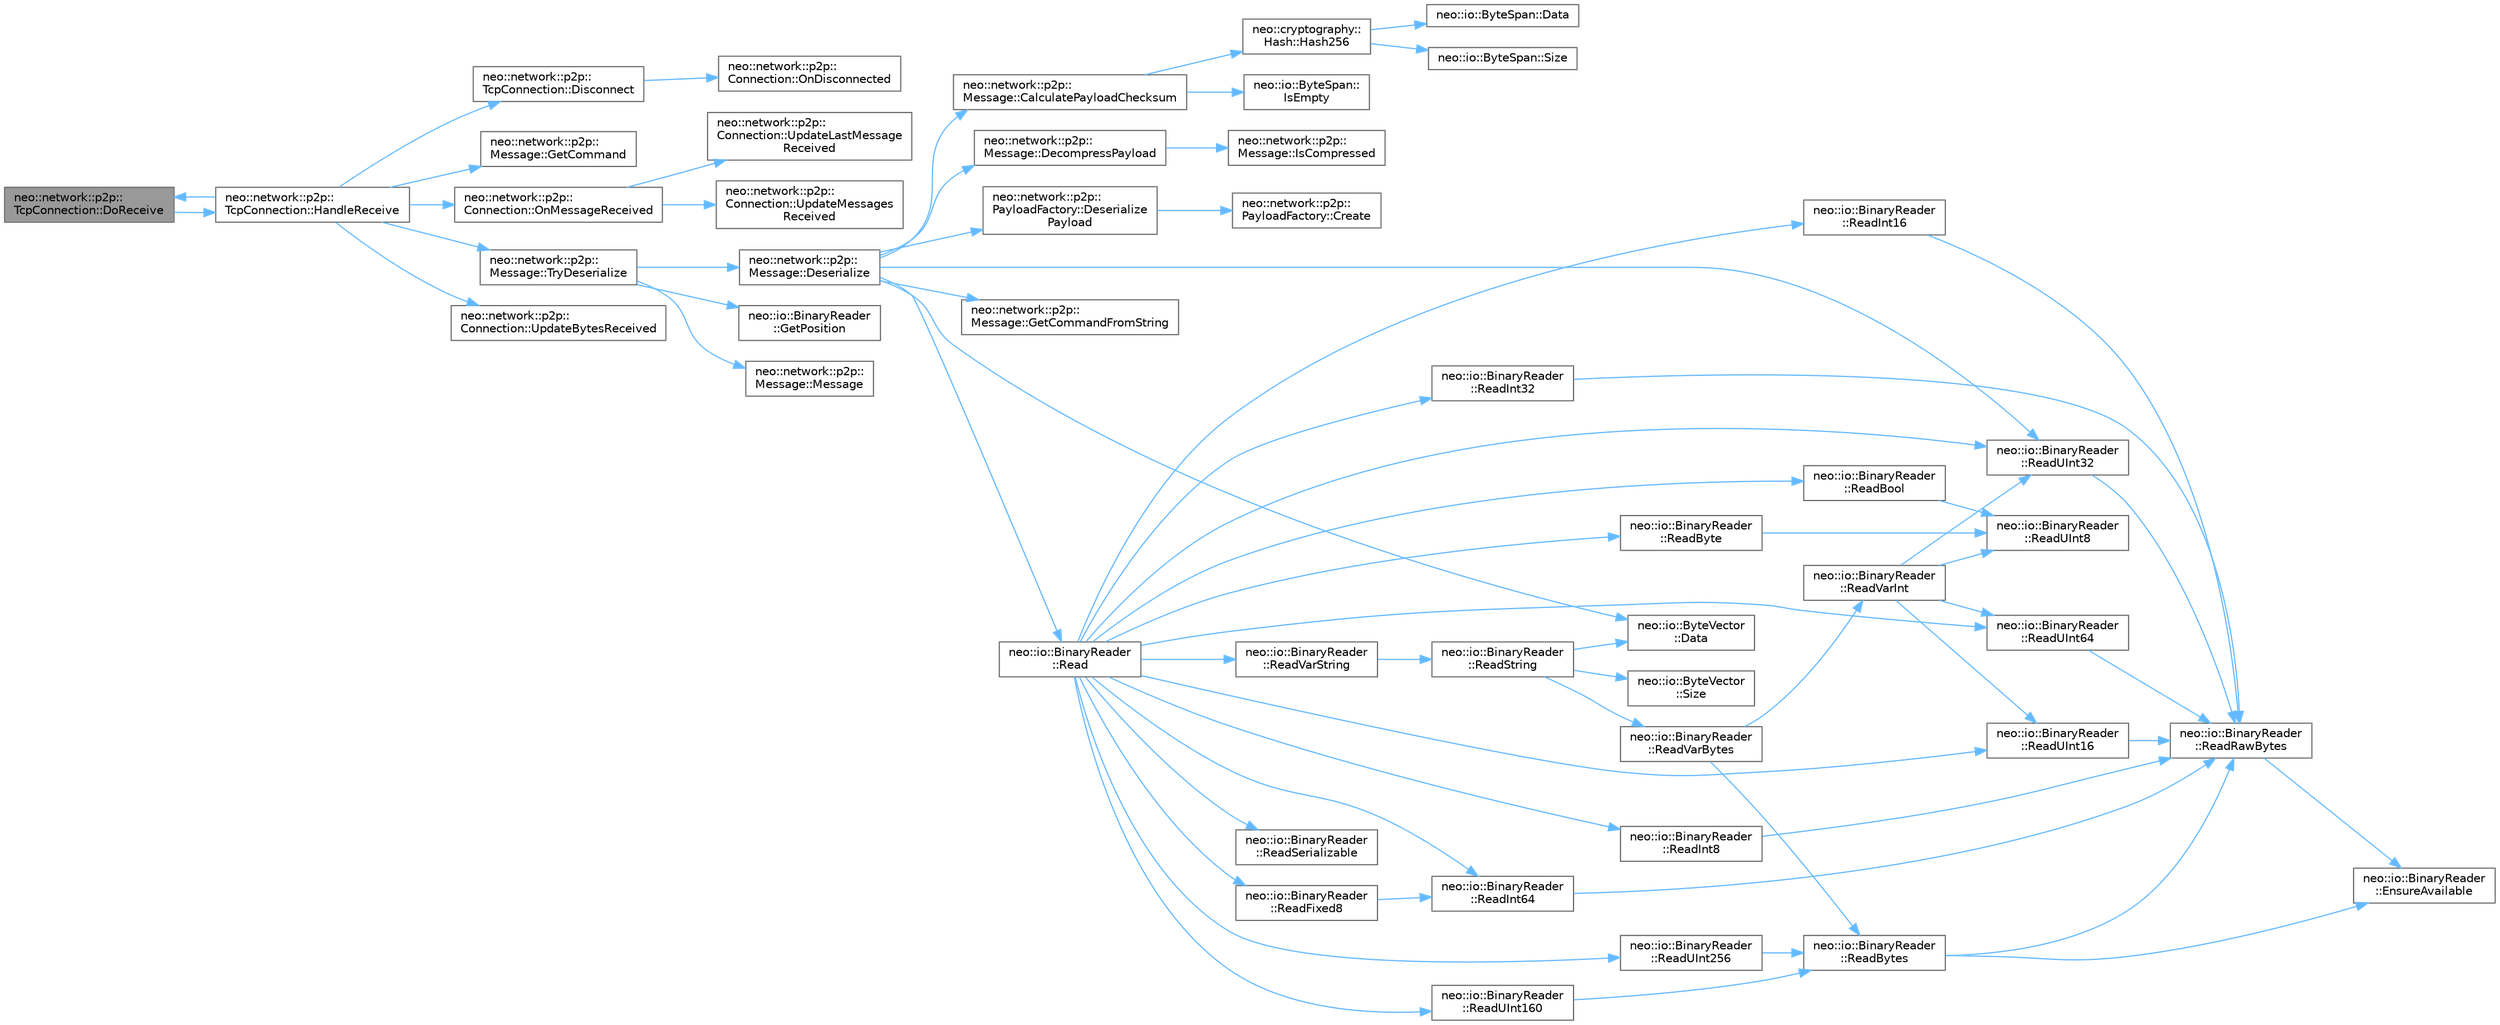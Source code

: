 digraph "neo::network::p2p::TcpConnection::DoReceive"
{
 // LATEX_PDF_SIZE
  bgcolor="transparent";
  edge [fontname=Helvetica,fontsize=10,labelfontname=Helvetica,labelfontsize=10];
  node [fontname=Helvetica,fontsize=10,shape=box,height=0.2,width=0.4];
  rankdir="LR";
  Node1 [id="Node000001",label="neo::network::p2p::\lTcpConnection::DoReceive",height=0.2,width=0.4,color="gray40", fillcolor="grey60", style="filled", fontcolor="black",tooltip=" "];
  Node1 -> Node2 [id="edge66_Node000001_Node000002",color="steelblue1",style="solid",tooltip=" "];
  Node2 [id="Node000002",label="neo::network::p2p::\lTcpConnection::HandleReceive",height=0.2,width=0.4,color="grey40", fillcolor="white", style="filled",URL="$classneo_1_1network_1_1p2p_1_1_tcp_connection.html#ae93cb2c6443cb2629ba82f3a967d8af4",tooltip=" "];
  Node2 -> Node3 [id="edge67_Node000002_Node000003",color="steelblue1",style="solid",tooltip=" "];
  Node3 [id="Node000003",label="neo::network::p2p::\lTcpConnection::Disconnect",height=0.2,width=0.4,color="grey40", fillcolor="white", style="filled",URL="$classneo_1_1network_1_1p2p_1_1_tcp_connection.html#acb68bd163d9e0a4df4f66866f8bdd465",tooltip="Disconnects from the remote node."];
  Node3 -> Node4 [id="edge68_Node000003_Node000004",color="steelblue1",style="solid",tooltip=" "];
  Node4 [id="Node000004",label="neo::network::p2p::\lConnection::OnDisconnected",height=0.2,width=0.4,color="grey40", fillcolor="white", style="filled",URL="$classneo_1_1network_1_1p2p_1_1_connection.html#abf1fd278093a903e6111c68f6fc98161",tooltip="Called when the connection is disconnected."];
  Node2 -> Node1 [id="edge69_Node000002_Node000001",color="steelblue1",style="solid",tooltip=" "];
  Node2 -> Node5 [id="edge70_Node000002_Node000005",color="steelblue1",style="solid",tooltip=" "];
  Node5 [id="Node000005",label="neo::network::p2p::\lMessage::GetCommand",height=0.2,width=0.4,color="grey40", fillcolor="white", style="filled",URL="$classneo_1_1network_1_1p2p_1_1_message.html#af505a0952e235388e42f926f2314e882",tooltip="Gets the command of the message."];
  Node2 -> Node6 [id="edge71_Node000002_Node000006",color="steelblue1",style="solid",tooltip=" "];
  Node6 [id="Node000006",label="neo::network::p2p::\lConnection::OnMessageReceived",height=0.2,width=0.4,color="grey40", fillcolor="white", style="filled",URL="$classneo_1_1network_1_1p2p_1_1_connection.html#abd8fbf27b813438feb5291675006e2d4",tooltip="Called when a message is received."];
  Node6 -> Node7 [id="edge72_Node000006_Node000007",color="steelblue1",style="solid",tooltip=" "];
  Node7 [id="Node000007",label="neo::network::p2p::\lConnection::UpdateLastMessage\lReceived",height=0.2,width=0.4,color="grey40", fillcolor="white", style="filled",URL="$classneo_1_1network_1_1p2p_1_1_connection.html#a6abdc25772eeb241701cfa23ba382e36",tooltip="Updates the last message received time."];
  Node6 -> Node8 [id="edge73_Node000006_Node000008",color="steelblue1",style="solid",tooltip=" "];
  Node8 [id="Node000008",label="neo::network::p2p::\lConnection::UpdateMessages\lReceived",height=0.2,width=0.4,color="grey40", fillcolor="white", style="filled",URL="$classneo_1_1network_1_1p2p_1_1_connection.html#a01ab02f175e0e187c6772eef339e85c3",tooltip="Updates the messages received."];
  Node2 -> Node9 [id="edge74_Node000002_Node000009",color="steelblue1",style="solid",tooltip=" "];
  Node9 [id="Node000009",label="neo::network::p2p::\lMessage::TryDeserialize",height=0.2,width=0.4,color="grey40", fillcolor="white", style="filled",URL="$classneo_1_1network_1_1p2p_1_1_message.html#af51deec699dc8d8828e45d245870f1e9",tooltip="Tries to deserialize a message from a byte array."];
  Node9 -> Node10 [id="edge75_Node000009_Node000010",color="steelblue1",style="solid",tooltip=" "];
  Node10 [id="Node000010",label="neo::network::p2p::\lMessage::Deserialize",height=0.2,width=0.4,color="grey40", fillcolor="white", style="filled",URL="$classneo_1_1network_1_1p2p_1_1_message.html#ae1bf057d746f676cd2ecea8f2bd16ed6",tooltip="Deserializes the message from a binary reader."];
  Node10 -> Node11 [id="edge76_Node000010_Node000011",color="steelblue1",style="solid",tooltip=" "];
  Node11 [id="Node000011",label="neo::network::p2p::\lMessage::CalculatePayloadChecksum",height=0.2,width=0.4,color="grey40", fillcolor="white", style="filled",URL="$classneo_1_1network_1_1p2p_1_1_message.html#a654aaf898e51e3b91c7a60dcdeaf763f",tooltip=" "];
  Node11 -> Node12 [id="edge77_Node000011_Node000012",color="steelblue1",style="solid",tooltip=" "];
  Node12 [id="Node000012",label="neo::cryptography::\lHash::Hash256",height=0.2,width=0.4,color="grey40", fillcolor="white", style="filled",URL="$classneo_1_1cryptography_1_1_hash.html#a1f27587bba8d21efdec839f2679e1a90",tooltip="Computes Hash256 (double SHA256)."];
  Node12 -> Node13 [id="edge78_Node000012_Node000013",color="steelblue1",style="solid",tooltip=" "];
  Node13 [id="Node000013",label="neo::io::ByteSpan::Data",height=0.2,width=0.4,color="grey40", fillcolor="white", style="filled",URL="$classneo_1_1io_1_1_byte_span.html#a0285a19eb5cd212ecd1079e0bc5e494c",tooltip="Gets a pointer to the data."];
  Node12 -> Node14 [id="edge79_Node000012_Node000014",color="steelblue1",style="solid",tooltip=" "];
  Node14 [id="Node000014",label="neo::io::ByteSpan::Size",height=0.2,width=0.4,color="grey40", fillcolor="white", style="filled",URL="$classneo_1_1io_1_1_byte_span.html#a4a869430800a37dcbeefac6f36468fcb",tooltip="Gets the size of the ByteSpan."];
  Node11 -> Node15 [id="edge80_Node000011_Node000015",color="steelblue1",style="solid",tooltip=" "];
  Node15 [id="Node000015",label="neo::io::ByteSpan::\lIsEmpty",height=0.2,width=0.4,color="grey40", fillcolor="white", style="filled",URL="$classneo_1_1io_1_1_byte_span.html#a1a44ac09ac50847323a100002f530d5b",tooltip="Checks if the ByteSpan is empty."];
  Node10 -> Node16 [id="edge81_Node000010_Node000016",color="steelblue1",style="solid",tooltip=" "];
  Node16 [id="Node000016",label="neo::io::ByteVector\l::Data",height=0.2,width=0.4,color="grey40", fillcolor="white", style="filled",URL="$classneo_1_1io_1_1_byte_vector.html#a971af50d2778c4435c924cf4b839e8a1",tooltip="Gets a pointer to the data."];
  Node10 -> Node17 [id="edge82_Node000010_Node000017",color="steelblue1",style="solid",tooltip=" "];
  Node17 [id="Node000017",label="neo::network::p2p::\lMessage::DecompressPayload",height=0.2,width=0.4,color="grey40", fillcolor="white", style="filled",URL="$classneo_1_1network_1_1p2p_1_1_message.html#a5c8df365c957520d0e6a90ddecc02f98",tooltip=" "];
  Node17 -> Node18 [id="edge83_Node000017_Node000018",color="steelblue1",style="solid",tooltip=" "];
  Node18 [id="Node000018",label="neo::network::p2p::\lMessage::IsCompressed",height=0.2,width=0.4,color="grey40", fillcolor="white", style="filled",URL="$classneo_1_1network_1_1p2p_1_1_message.html#a715ccb28cf3623b4c2bd48df0015fcdd",tooltip="Checks if the message is compressed."];
  Node10 -> Node19 [id="edge84_Node000010_Node000019",color="steelblue1",style="solid",tooltip=" "];
  Node19 [id="Node000019",label="neo::network::p2p::\lPayloadFactory::Deserialize\lPayload",height=0.2,width=0.4,color="grey40", fillcolor="white", style="filled",URL="$classneo_1_1network_1_1p2p_1_1_payload_factory.html#a8fc9fb6bdb630268ac09f8a9dd71bb63",tooltip="Deserializes a payload based on the message command."];
  Node19 -> Node20 [id="edge85_Node000019_Node000020",color="steelblue1",style="solid",tooltip=" "];
  Node20 [id="Node000020",label="neo::network::p2p::\lPayloadFactory::Create",height=0.2,width=0.4,color="grey40", fillcolor="white", style="filled",URL="$classneo_1_1network_1_1p2p_1_1_payload_factory.html#aa5b21e7d366197587798bc26d3196026",tooltip="Creates an empty payload based on the message command."];
  Node10 -> Node21 [id="edge86_Node000010_Node000021",color="steelblue1",style="solid",tooltip=" "];
  Node21 [id="Node000021",label="neo::network::p2p::\lMessage::GetCommandFromString",height=0.2,width=0.4,color="grey40", fillcolor="white", style="filled",URL="$classneo_1_1network_1_1p2p_1_1_message.html#a4348deb8baa21f15ff24f28ac5c5612e",tooltip=" "];
  Node10 -> Node22 [id="edge87_Node000010_Node000022",color="steelblue1",style="solid",tooltip=" "];
  Node22 [id="Node000022",label="neo::io::BinaryReader\l::Read",height=0.2,width=0.4,color="grey40", fillcolor="white", style="filled",URL="$classneo_1_1io_1_1_binary_reader.html#a675833a1f5409f8bb4d19080bec78f37",tooltip="Generic read method for specific types."];
  Node22 -> Node23 [id="edge88_Node000022_Node000023",color="steelblue1",style="solid",tooltip=" "];
  Node23 [id="Node000023",label="neo::io::BinaryReader\l::ReadBool",height=0.2,width=0.4,color="grey40", fillcolor="white", style="filled",URL="$classneo_1_1io_1_1_binary_reader.html#a94aba9dfe2eb624fd626466227ccf3a8",tooltip="Reads a boolean value from the stream."];
  Node23 -> Node24 [id="edge89_Node000023_Node000024",color="steelblue1",style="solid",tooltip=" "];
  Node24 [id="Node000024",label="neo::io::BinaryReader\l::ReadUInt8",height=0.2,width=0.4,color="grey40", fillcolor="white", style="filled",URL="$classneo_1_1io_1_1_binary_reader.html#a3b93ff9ad86d70fb5091267936092a59",tooltip="Reads an 8-bit unsigned integer from the stream."];
  Node22 -> Node25 [id="edge90_Node000022_Node000025",color="steelblue1",style="solid",tooltip=" "];
  Node25 [id="Node000025",label="neo::io::BinaryReader\l::ReadByte",height=0.2,width=0.4,color="grey40", fillcolor="white", style="filled",URL="$classneo_1_1io_1_1_binary_reader.html#acdcfcae157144bbbc188ff8bf00cd55d",tooltip="Reads a single byte from the stream."];
  Node25 -> Node24 [id="edge91_Node000025_Node000024",color="steelblue1",style="solid",tooltip=" "];
  Node22 -> Node26 [id="edge92_Node000022_Node000026",color="steelblue1",style="solid",tooltip=" "];
  Node26 [id="Node000026",label="neo::io::BinaryReader\l::ReadFixed8",height=0.2,width=0.4,color="grey40", fillcolor="white", style="filled",URL="$classneo_1_1io_1_1_binary_reader.html#a8d9aa5753c3fee7d0afba26ddacbd130",tooltip="Reads a Fixed8 from the stream."];
  Node26 -> Node27 [id="edge93_Node000026_Node000027",color="steelblue1",style="solid",tooltip=" "];
  Node27 [id="Node000027",label="neo::io::BinaryReader\l::ReadInt64",height=0.2,width=0.4,color="grey40", fillcolor="white", style="filled",URL="$classneo_1_1io_1_1_binary_reader.html#aa8429b0320e5dee44f55d511457eb9bb",tooltip="Reads a 64-bit signed integer from the stream."];
  Node27 -> Node28 [id="edge94_Node000027_Node000028",color="steelblue1",style="solid",tooltip=" "];
  Node28 [id="Node000028",label="neo::io::BinaryReader\l::ReadRawBytes",height=0.2,width=0.4,color="grey40", fillcolor="white", style="filled",URL="$classneo_1_1io_1_1_binary_reader.html#a890faf334a0500b4474a6b2f91e63e51",tooltip="Helper method to read raw bytes from either stream or memory."];
  Node28 -> Node29 [id="edge95_Node000028_Node000029",color="steelblue1",style="solid",tooltip=" "];
  Node29 [id="Node000029",label="neo::io::BinaryReader\l::EnsureAvailable",height=0.2,width=0.4,color="grey40", fillcolor="white", style="filled",URL="$classneo_1_1io_1_1_binary_reader.html#a2bfd19e979fbdb9b340cc8dd78a9ca72",tooltip="Checks if enough bytes are available to read."];
  Node22 -> Node30 [id="edge96_Node000022_Node000030",color="steelblue1",style="solid",tooltip=" "];
  Node30 [id="Node000030",label="neo::io::BinaryReader\l::ReadInt16",height=0.2,width=0.4,color="grey40", fillcolor="white", style="filled",URL="$classneo_1_1io_1_1_binary_reader.html#aaf523adc34870056024357d1080cb885",tooltip="Reads a 16-bit signed integer from the stream."];
  Node30 -> Node28 [id="edge97_Node000030_Node000028",color="steelblue1",style="solid",tooltip=" "];
  Node22 -> Node31 [id="edge98_Node000022_Node000031",color="steelblue1",style="solid",tooltip=" "];
  Node31 [id="Node000031",label="neo::io::BinaryReader\l::ReadInt32",height=0.2,width=0.4,color="grey40", fillcolor="white", style="filled",URL="$classneo_1_1io_1_1_binary_reader.html#ad3e123dea7f73acd42609f1943c071c5",tooltip="Reads a 32-bit signed integer from the stream."];
  Node31 -> Node28 [id="edge99_Node000031_Node000028",color="steelblue1",style="solid",tooltip=" "];
  Node22 -> Node27 [id="edge100_Node000022_Node000027",color="steelblue1",style="solid",tooltip=" "];
  Node22 -> Node32 [id="edge101_Node000022_Node000032",color="steelblue1",style="solid",tooltip=" "];
  Node32 [id="Node000032",label="neo::io::BinaryReader\l::ReadInt8",height=0.2,width=0.4,color="grey40", fillcolor="white", style="filled",URL="$classneo_1_1io_1_1_binary_reader.html#ad556de7845cd98d32bf825ca177c2185",tooltip="Reads an 8-bit signed integer from the stream."];
  Node32 -> Node28 [id="edge102_Node000032_Node000028",color="steelblue1",style="solid",tooltip=" "];
  Node22 -> Node33 [id="edge103_Node000022_Node000033",color="steelblue1",style="solid",tooltip=" "];
  Node33 [id="Node000033",label="neo::io::BinaryReader\l::ReadSerializable",height=0.2,width=0.4,color="grey40", fillcolor="white", style="filled",URL="$classneo_1_1io_1_1_binary_reader.html#adfdd39b482480819e993cc3c39a77ec2",tooltip="Reads a serializable object from the stream."];
  Node22 -> Node34 [id="edge104_Node000022_Node000034",color="steelblue1",style="solid",tooltip=" "];
  Node34 [id="Node000034",label="neo::io::BinaryReader\l::ReadUInt16",height=0.2,width=0.4,color="grey40", fillcolor="white", style="filled",URL="$classneo_1_1io_1_1_binary_reader.html#a52c58b790f36327c1c7a11d0f3cfb5c2",tooltip="Reads a 16-bit unsigned integer from the stream."];
  Node34 -> Node28 [id="edge105_Node000034_Node000028",color="steelblue1",style="solid",tooltip=" "];
  Node22 -> Node35 [id="edge106_Node000022_Node000035",color="steelblue1",style="solid",tooltip=" "];
  Node35 [id="Node000035",label="neo::io::BinaryReader\l::ReadUInt160",height=0.2,width=0.4,color="grey40", fillcolor="white", style="filled",URL="$classneo_1_1io_1_1_binary_reader.html#a6f810794f8eb71c787d4741836d3a206",tooltip="Reads a UInt160 from the stream."];
  Node35 -> Node36 [id="edge107_Node000035_Node000036",color="steelblue1",style="solid",tooltip=" "];
  Node36 [id="Node000036",label="neo::io::BinaryReader\l::ReadBytes",height=0.2,width=0.4,color="grey40", fillcolor="white", style="filled",URL="$classneo_1_1io_1_1_binary_reader.html#aaa4a5f7dcf558723668d35b0b31f93f1",tooltip="Reads a byte array from the stream."];
  Node36 -> Node29 [id="edge108_Node000036_Node000029",color="steelblue1",style="solid",tooltip=" "];
  Node36 -> Node28 [id="edge109_Node000036_Node000028",color="steelblue1",style="solid",tooltip=" "];
  Node22 -> Node37 [id="edge110_Node000022_Node000037",color="steelblue1",style="solid",tooltip=" "];
  Node37 [id="Node000037",label="neo::io::BinaryReader\l::ReadUInt256",height=0.2,width=0.4,color="grey40", fillcolor="white", style="filled",URL="$classneo_1_1io_1_1_binary_reader.html#a103549b89c846289e3b18bb282f6876d",tooltip="Reads a UInt256 from the stream."];
  Node37 -> Node36 [id="edge111_Node000037_Node000036",color="steelblue1",style="solid",tooltip=" "];
  Node22 -> Node38 [id="edge112_Node000022_Node000038",color="steelblue1",style="solid",tooltip=" "];
  Node38 [id="Node000038",label="neo::io::BinaryReader\l::ReadUInt32",height=0.2,width=0.4,color="grey40", fillcolor="white", style="filled",URL="$classneo_1_1io_1_1_binary_reader.html#adc2c9cfae535b86f63855d77cdb2662b",tooltip="Reads a 32-bit unsigned integer from the stream."];
  Node38 -> Node28 [id="edge113_Node000038_Node000028",color="steelblue1",style="solid",tooltip=" "];
  Node22 -> Node39 [id="edge114_Node000022_Node000039",color="steelblue1",style="solid",tooltip=" "];
  Node39 [id="Node000039",label="neo::io::BinaryReader\l::ReadUInt64",height=0.2,width=0.4,color="grey40", fillcolor="white", style="filled",URL="$classneo_1_1io_1_1_binary_reader.html#add3fc78c751d4893aaf0193e0a357dbd",tooltip="Reads a 64-bit unsigned integer from the stream."];
  Node39 -> Node28 [id="edge115_Node000039_Node000028",color="steelblue1",style="solid",tooltip=" "];
  Node22 -> Node40 [id="edge116_Node000022_Node000040",color="steelblue1",style="solid",tooltip=" "];
  Node40 [id="Node000040",label="neo::io::BinaryReader\l::ReadVarString",height=0.2,width=0.4,color="grey40", fillcolor="white", style="filled",URL="$classneo_1_1io_1_1_binary_reader.html#a4c1e4e8b4f6ff955d9f0c047ae6d7e88",tooltip="Reads a variable-length string from the stream."];
  Node40 -> Node41 [id="edge117_Node000040_Node000041",color="steelblue1",style="solid",tooltip=" "];
  Node41 [id="Node000041",label="neo::io::BinaryReader\l::ReadString",height=0.2,width=0.4,color="grey40", fillcolor="white", style="filled",URL="$classneo_1_1io_1_1_binary_reader.html#ac449aaf281ee47088613fbf4b02b0ac8",tooltip="Reads a string from the stream."];
  Node41 -> Node16 [id="edge118_Node000041_Node000016",color="steelblue1",style="solid",tooltip=" "];
  Node41 -> Node42 [id="edge119_Node000041_Node000042",color="steelblue1",style="solid",tooltip=" "];
  Node42 [id="Node000042",label="neo::io::BinaryReader\l::ReadVarBytes",height=0.2,width=0.4,color="grey40", fillcolor="white", style="filled",URL="$classneo_1_1io_1_1_binary_reader.html#a62705ff1d1117525166b6d22c68935d4",tooltip="Reads a variable-length byte array from the stream."];
  Node42 -> Node36 [id="edge120_Node000042_Node000036",color="steelblue1",style="solid",tooltip=" "];
  Node42 -> Node43 [id="edge121_Node000042_Node000043",color="steelblue1",style="solid",tooltip=" "];
  Node43 [id="Node000043",label="neo::io::BinaryReader\l::ReadVarInt",height=0.2,width=0.4,color="grey40", fillcolor="white", style="filled",URL="$classneo_1_1io_1_1_binary_reader.html#af83b01f86939c82755926ff3bac86458",tooltip="Reads a variable-length integer from the stream."];
  Node43 -> Node34 [id="edge122_Node000043_Node000034",color="steelblue1",style="solid",tooltip=" "];
  Node43 -> Node38 [id="edge123_Node000043_Node000038",color="steelblue1",style="solid",tooltip=" "];
  Node43 -> Node39 [id="edge124_Node000043_Node000039",color="steelblue1",style="solid",tooltip=" "];
  Node43 -> Node24 [id="edge125_Node000043_Node000024",color="steelblue1",style="solid",tooltip=" "];
  Node41 -> Node44 [id="edge126_Node000041_Node000044",color="steelblue1",style="solid",tooltip=" "];
  Node44 [id="Node000044",label="neo::io::ByteVector\l::Size",height=0.2,width=0.4,color="grey40", fillcolor="white", style="filled",URL="$classneo_1_1io_1_1_byte_vector.html#ac0d1a1751d25fde82c44ba55d9d68e24",tooltip="Gets the size of the ByteVector."];
  Node10 -> Node38 [id="edge127_Node000010_Node000038",color="steelblue1",style="solid",tooltip=" "];
  Node9 -> Node45 [id="edge128_Node000009_Node000045",color="steelblue1",style="solid",tooltip=" "];
  Node45 [id="Node000045",label="neo::io::BinaryReader\l::GetPosition",height=0.2,width=0.4,color="grey40", fillcolor="white", style="filled",URL="$classneo_1_1io_1_1_binary_reader.html#a3aeeaed2158cdb284853a61cc30a9fe2",tooltip="Gets the current position in the stream."];
  Node9 -> Node46 [id="edge129_Node000009_Node000046",color="steelblue1",style="solid",tooltip=" "];
  Node46 [id="Node000046",label="neo::network::p2p::\lMessage::Message",height=0.2,width=0.4,color="grey40", fillcolor="white", style="filled",URL="$classneo_1_1network_1_1p2p_1_1_message.html#ad500547950c4cfac21e99587e0f8f05a",tooltip="Constructs an empty Message."];
  Node2 -> Node47 [id="edge130_Node000002_Node000047",color="steelblue1",style="solid",tooltip=" "];
  Node47 [id="Node000047",label="neo::network::p2p::\lConnection::UpdateBytesReceived",height=0.2,width=0.4,color="grey40", fillcolor="white", style="filled",URL="$classneo_1_1network_1_1p2p_1_1_connection.html#afc523b5dc5f6f18512fb9551f1bd262c",tooltip="Updates the bytes received."];
}
